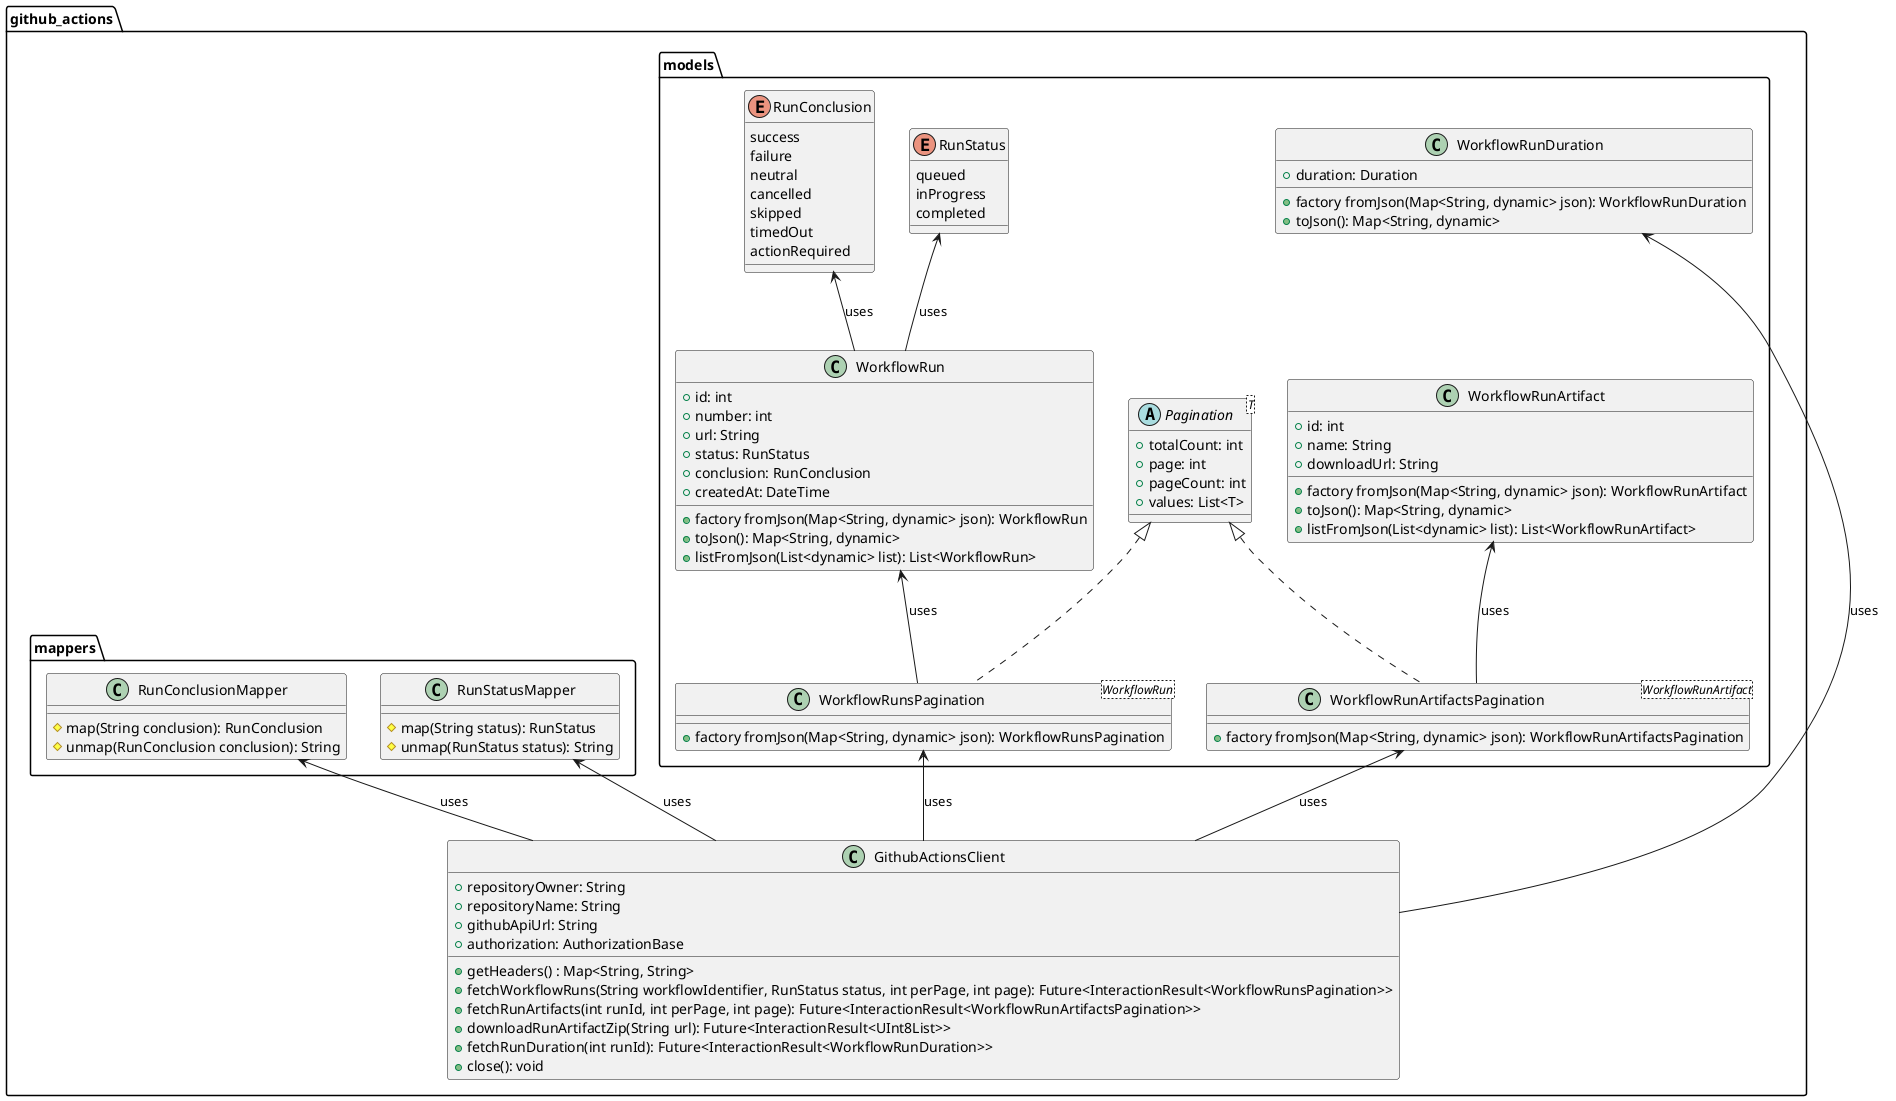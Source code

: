 @startuml

package github_actions <<Folder>> {

    package models <<Folder>> {

        abstract class Pagination<T> {
            +totalCount: int
            +page: int
            +pageCount: int
            +values: List<T>
        }

        class WorkflowRunsPagination<WorkflowRun> implements Pagination {
             +factory fromJson(Map<String, dynamic> json): WorkflowRunsPagination
        }

        class WorkflowRunArtifactsPagination<WorkflowRunArtifact> implements Pagination {
            +factory fromJson(Map<String, dynamic> json): WorkflowRunArtifactsPagination
        }

        class WorkflowRun {
            +id: int
            +number: int
            +url: String
            +status: RunStatus
            +conclusion: RunConclusion
            +createdAt: DateTime

            +factory fromJson(Map<String, dynamic> json): WorkflowRun
            +toJson(): Map<String, dynamic>
            +listFromJson(List<dynamic> list): List<WorkflowRun>
        }

        class WorkflowRunArtifact {
            +id: int
            +name: String
            +downloadUrl: String

           +factory fromJson(Map<String, dynamic> json): WorkflowRunArtifact
           +toJson(): Map<String, dynamic>
           +listFromJson(List<dynamic> list): List<WorkflowRunArtifact>
        }

        class WorkflowRunDuration {
            +duration: Duration

            +factory fromJson(Map<String, dynamic> json): WorkflowRunDuration
            +toJson(): Map<String, dynamic>
        }


        enum RunStatus {
            queued
            inProgress
            completed
        }

        enum RunConclusion {
            success
            failure
            neutral
            cancelled
            skipped
            timedOut
            actionRequired
        }

    }

    package mappers <<Folder>> {
        class RunConclusionMapper {
            #map(String conclusion): RunConclusion
            #unmap(RunConclusion conclusion): String
        }

        class RunStatusMapper {
            #map(String status): RunStatus
            #unmap(RunStatus status): String
        }

    }


    class GithubActionsClient {
        +repositoryOwner: String
        +repositoryName: String
        +githubApiUrl: String
        +authorization: AuthorizationBase

        +getHeaders() : Map<String, String>
        +fetchWorkflowRuns(String workflowIdentifier, RunStatus status, int perPage, int page): Future<InteractionResult<WorkflowRunsPagination>>
        +fetchRunArtifacts(int runId, int perPage, int page): Future<InteractionResult<WorkflowRunArtifactsPagination>>
        +downloadRunArtifactZip(String url): Future<InteractionResult<UInt8List>>
        +fetchRunDuration(int runId): Future<InteractionResult<WorkflowRunDuration>>
        +close(): void
    }
}


WorkflowRunDuration <-- GithubActionsClient : uses
WorkflowRunsPagination <-- GithubActionsClient : uses
WorkflowRunArtifactsPagination <-- GithubActionsClient : uses
WorkflowRun <-- WorkflowRunsPagination : uses
WorkflowRunArtifact <-- WorkflowRunArtifactsPagination : uses
RunStatusMapper <-- GithubActionsClient : uses
RunConclusionMapper <-- GithubActionsClient : uses
RunConclusion <-- WorkflowRun : uses
RunStatus <-- WorkflowRun : uses

@enduml
